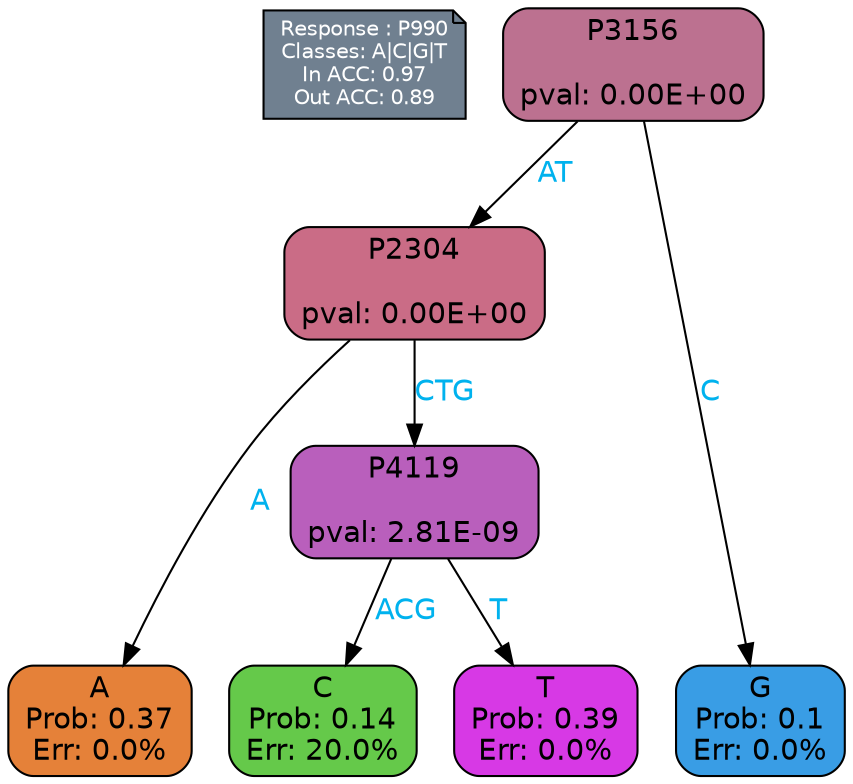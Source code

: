 digraph Tree {
node [shape=box, style="filled, rounded", color="black", fontname=helvetica] ;
graph [ranksep=equally, splines=polylines, bgcolor=transparent, dpi=600] ;
edge [fontname=helvetica] ;
LEGEND [label="Response : P990
Classes: A|C|G|T
In ACC: 0.97
Out ACC: 0.89
",shape=note,align=left,style=filled,fillcolor="slategray",fontcolor="white",fontsize=10];1 [label="P3156

pval: 0.00E+00", fillcolor="#bc7190"] ;
2 [label="P2304

pval: 0.00E+00", fillcolor="#ca6c86"] ;
3 [label="A
Prob: 0.37
Err: 0.0%", fillcolor="#e58139"] ;
4 [label="P4119

pval: 2.81E-09", fillcolor="#b95fbc"] ;
5 [label="C
Prob: 0.14
Err: 20.0%", fillcolor="#65c94a"] ;
6 [label="T
Prob: 0.39
Err: 0.0%", fillcolor="#d739e5"] ;
7 [label="G
Prob: 0.1
Err: 0.0%", fillcolor="#399de5"] ;
1 -> 2 [label="AT",fontcolor=deepskyblue2] ;
1 -> 7 [label="C",fontcolor=deepskyblue2] ;
2 -> 3 [label="A",fontcolor=deepskyblue2] ;
2 -> 4 [label="CTG",fontcolor=deepskyblue2] ;
4 -> 5 [label="ACG",fontcolor=deepskyblue2] ;
4 -> 6 [label="T",fontcolor=deepskyblue2] ;
{rank = same; 3;5;6;7;}{rank = same; LEGEND;1;}}